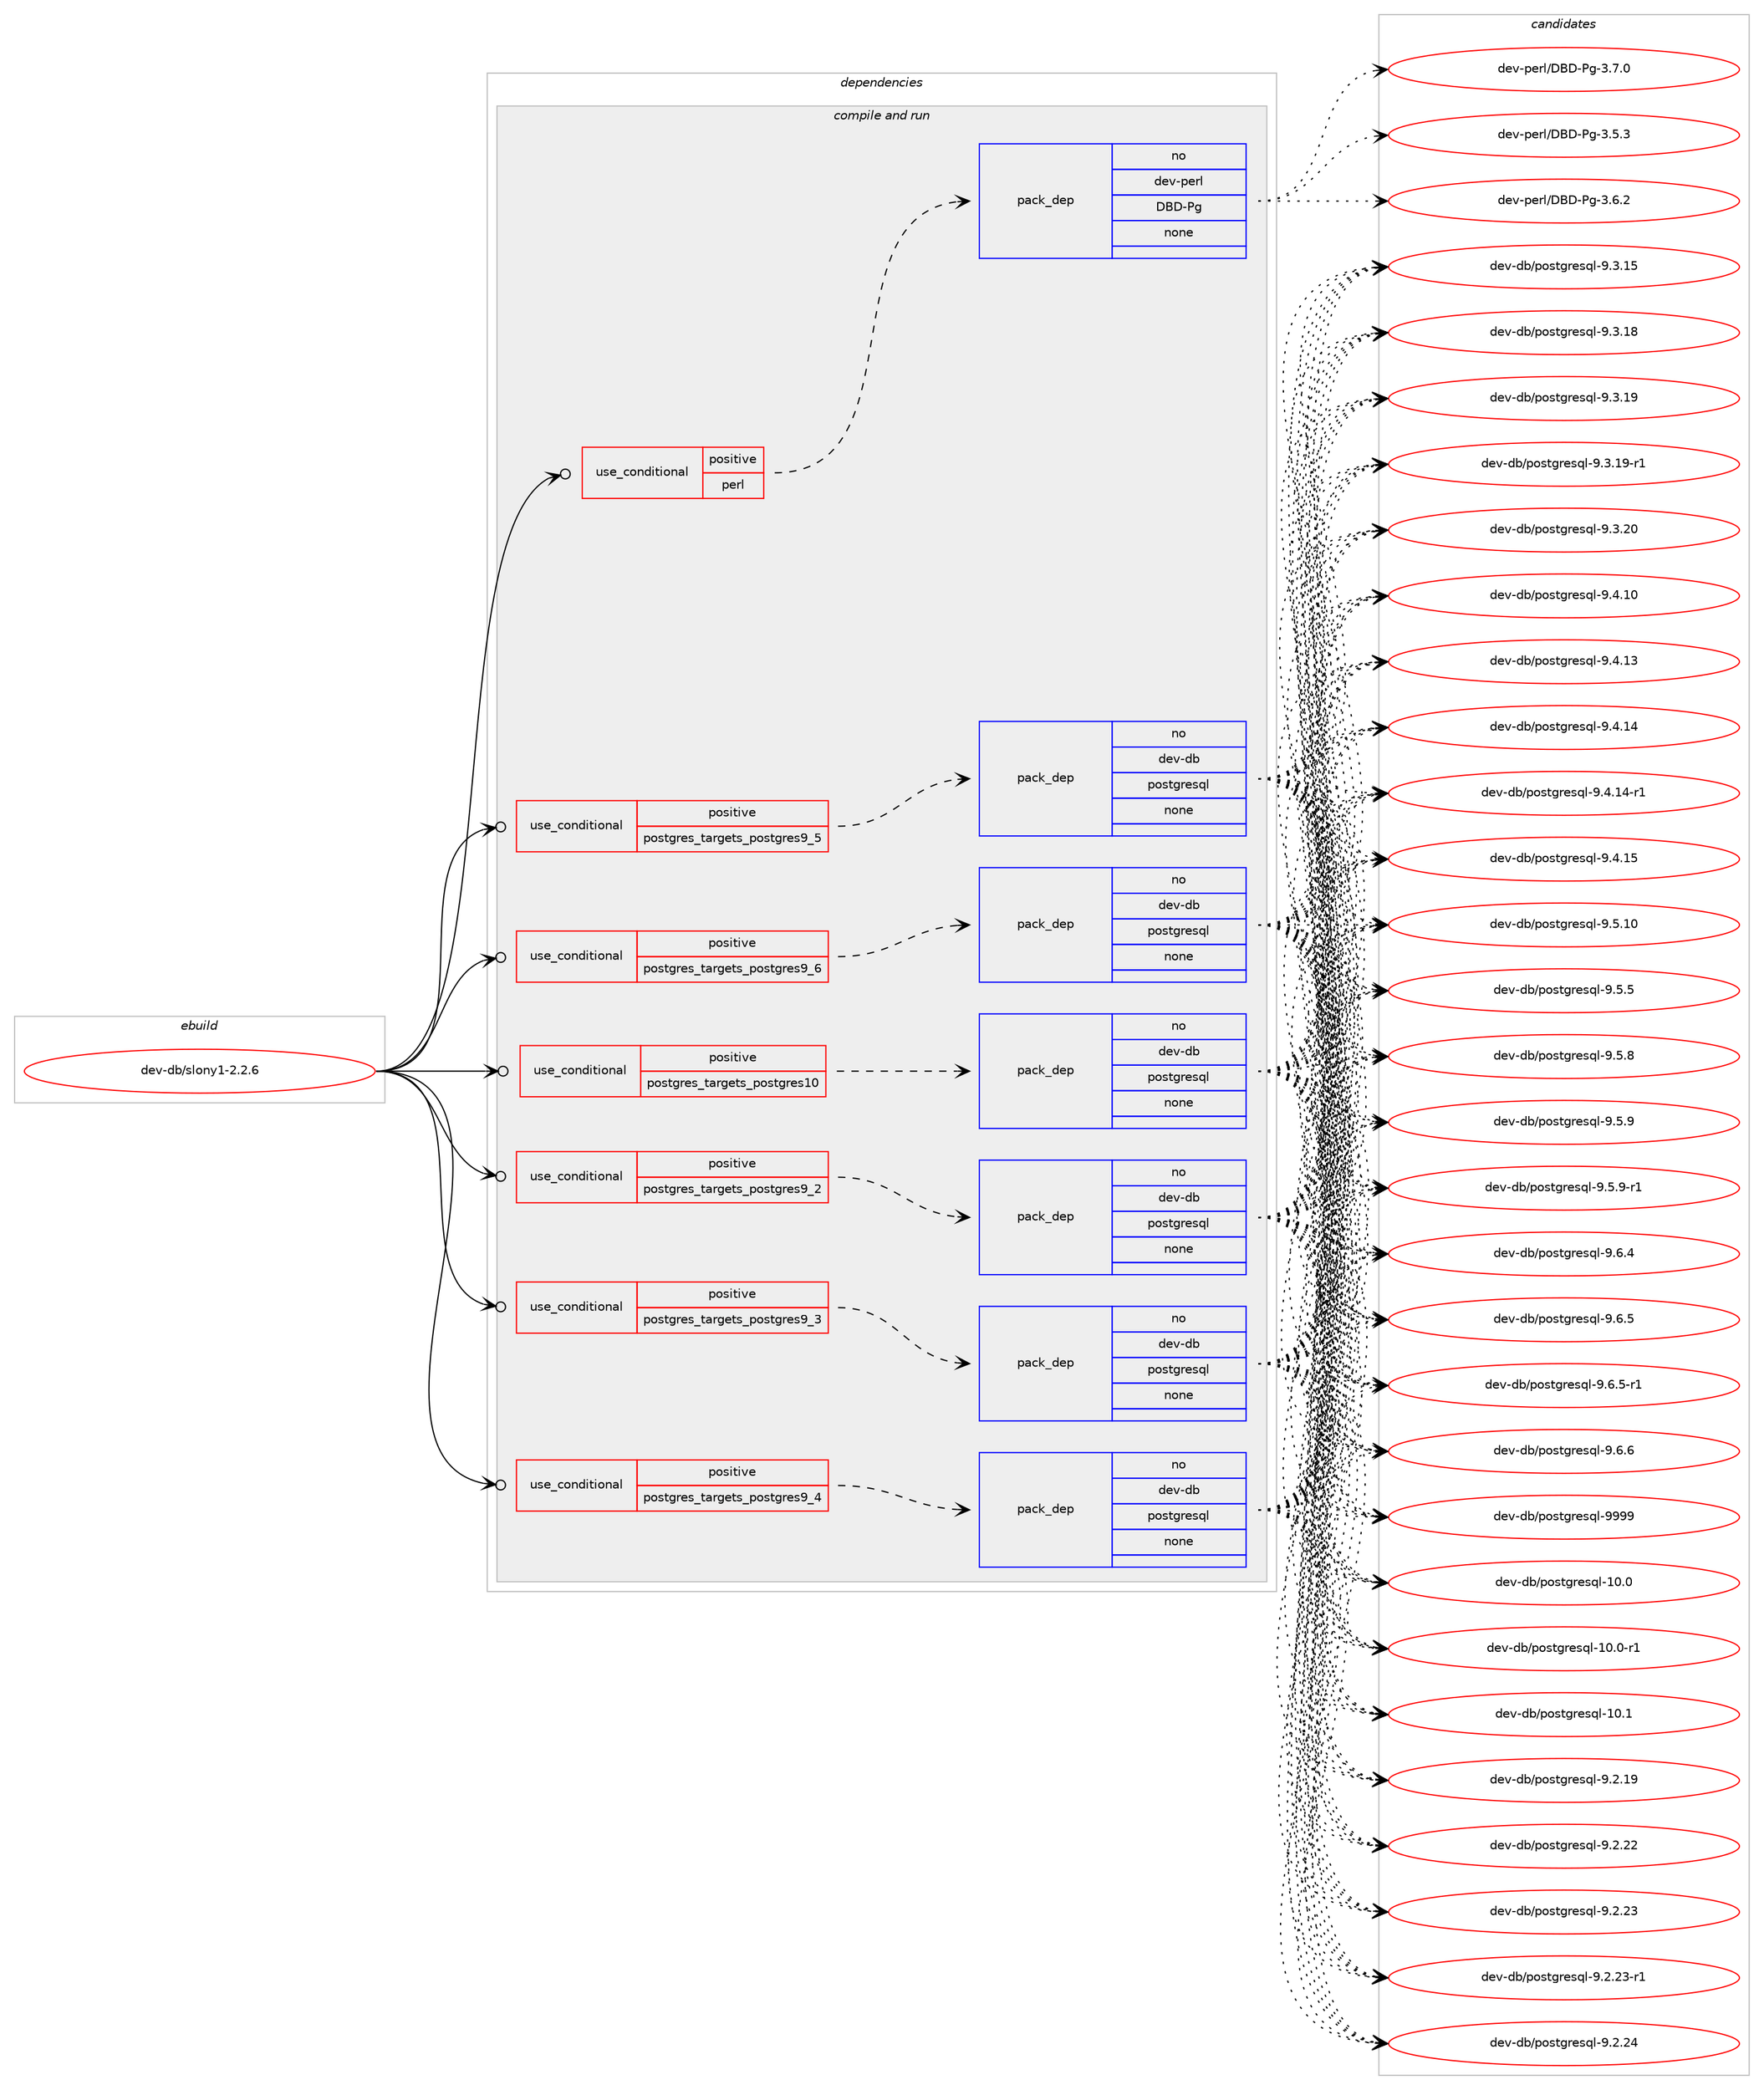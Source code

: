 digraph prolog {

# *************
# Graph options
# *************

newrank=true;
concentrate=true;
compound=true;
graph [rankdir=LR,fontname=Helvetica,fontsize=10,ranksep=1.5];#, ranksep=2.5, nodesep=0.2];
edge  [arrowhead=vee];
node  [fontname=Helvetica,fontsize=10];

# **********
# The ebuild
# **********

subgraph cluster_leftcol {
color=gray;
rank=same;
label=<<i>ebuild</i>>;
id [label="dev-db/slony1-2.2.6", color=red, width=4, href="../dev-db/slony1-2.2.6.svg"];
}

# ****************
# The dependencies
# ****************

subgraph cluster_midcol {
color=gray;
label=<<i>dependencies</i>>;
subgraph cluster_compile {
fillcolor="#eeeeee";
style=filled;
label=<<i>compile</i>>;
}
subgraph cluster_compileandrun {
fillcolor="#eeeeee";
style=filled;
label=<<i>compile and run</i>>;
subgraph cond17369 {
dependency70901 [label=<<TABLE BORDER="0" CELLBORDER="1" CELLSPACING="0" CELLPADDING="4"><TR><TD ROWSPAN="3" CELLPADDING="10">use_conditional</TD></TR><TR><TD>positive</TD></TR><TR><TD>perl</TD></TR></TABLE>>, shape=none, color=red];
subgraph pack51973 {
dependency70902 [label=<<TABLE BORDER="0" CELLBORDER="1" CELLSPACING="0" CELLPADDING="4" WIDTH="220"><TR><TD ROWSPAN="6" CELLPADDING="30">pack_dep</TD></TR><TR><TD WIDTH="110">no</TD></TR><TR><TD>dev-perl</TD></TR><TR><TD>DBD-Pg</TD></TR><TR><TD>none</TD></TR><TR><TD></TD></TR></TABLE>>, shape=none, color=blue];
}
dependency70901:e -> dependency70902:w [weight=20,style="dashed",arrowhead="vee"];
}
id:e -> dependency70901:w [weight=20,style="solid",arrowhead="odotvee"];
subgraph cond17370 {
dependency70903 [label=<<TABLE BORDER="0" CELLBORDER="1" CELLSPACING="0" CELLPADDING="4"><TR><TD ROWSPAN="3" CELLPADDING="10">use_conditional</TD></TR><TR><TD>positive</TD></TR><TR><TD>postgres_targets_postgres10</TD></TR></TABLE>>, shape=none, color=red];
subgraph pack51974 {
dependency70904 [label=<<TABLE BORDER="0" CELLBORDER="1" CELLSPACING="0" CELLPADDING="4" WIDTH="220"><TR><TD ROWSPAN="6" CELLPADDING="30">pack_dep</TD></TR><TR><TD WIDTH="110">no</TD></TR><TR><TD>dev-db</TD></TR><TR><TD>postgresql</TD></TR><TR><TD>none</TD></TR><TR><TD></TD></TR></TABLE>>, shape=none, color=blue];
}
dependency70903:e -> dependency70904:w [weight=20,style="dashed",arrowhead="vee"];
}
id:e -> dependency70903:w [weight=20,style="solid",arrowhead="odotvee"];
subgraph cond17371 {
dependency70905 [label=<<TABLE BORDER="0" CELLBORDER="1" CELLSPACING="0" CELLPADDING="4"><TR><TD ROWSPAN="3" CELLPADDING="10">use_conditional</TD></TR><TR><TD>positive</TD></TR><TR><TD>postgres_targets_postgres9_2</TD></TR></TABLE>>, shape=none, color=red];
subgraph pack51975 {
dependency70906 [label=<<TABLE BORDER="0" CELLBORDER="1" CELLSPACING="0" CELLPADDING="4" WIDTH="220"><TR><TD ROWSPAN="6" CELLPADDING="30">pack_dep</TD></TR><TR><TD WIDTH="110">no</TD></TR><TR><TD>dev-db</TD></TR><TR><TD>postgresql</TD></TR><TR><TD>none</TD></TR><TR><TD></TD></TR></TABLE>>, shape=none, color=blue];
}
dependency70905:e -> dependency70906:w [weight=20,style="dashed",arrowhead="vee"];
}
id:e -> dependency70905:w [weight=20,style="solid",arrowhead="odotvee"];
subgraph cond17372 {
dependency70907 [label=<<TABLE BORDER="0" CELLBORDER="1" CELLSPACING="0" CELLPADDING="4"><TR><TD ROWSPAN="3" CELLPADDING="10">use_conditional</TD></TR><TR><TD>positive</TD></TR><TR><TD>postgres_targets_postgres9_3</TD></TR></TABLE>>, shape=none, color=red];
subgraph pack51976 {
dependency70908 [label=<<TABLE BORDER="0" CELLBORDER="1" CELLSPACING="0" CELLPADDING="4" WIDTH="220"><TR><TD ROWSPAN="6" CELLPADDING="30">pack_dep</TD></TR><TR><TD WIDTH="110">no</TD></TR><TR><TD>dev-db</TD></TR><TR><TD>postgresql</TD></TR><TR><TD>none</TD></TR><TR><TD></TD></TR></TABLE>>, shape=none, color=blue];
}
dependency70907:e -> dependency70908:w [weight=20,style="dashed",arrowhead="vee"];
}
id:e -> dependency70907:w [weight=20,style="solid",arrowhead="odotvee"];
subgraph cond17373 {
dependency70909 [label=<<TABLE BORDER="0" CELLBORDER="1" CELLSPACING="0" CELLPADDING="4"><TR><TD ROWSPAN="3" CELLPADDING="10">use_conditional</TD></TR><TR><TD>positive</TD></TR><TR><TD>postgres_targets_postgres9_4</TD></TR></TABLE>>, shape=none, color=red];
subgraph pack51977 {
dependency70910 [label=<<TABLE BORDER="0" CELLBORDER="1" CELLSPACING="0" CELLPADDING="4" WIDTH="220"><TR><TD ROWSPAN="6" CELLPADDING="30">pack_dep</TD></TR><TR><TD WIDTH="110">no</TD></TR><TR><TD>dev-db</TD></TR><TR><TD>postgresql</TD></TR><TR><TD>none</TD></TR><TR><TD></TD></TR></TABLE>>, shape=none, color=blue];
}
dependency70909:e -> dependency70910:w [weight=20,style="dashed",arrowhead="vee"];
}
id:e -> dependency70909:w [weight=20,style="solid",arrowhead="odotvee"];
subgraph cond17374 {
dependency70911 [label=<<TABLE BORDER="0" CELLBORDER="1" CELLSPACING="0" CELLPADDING="4"><TR><TD ROWSPAN="3" CELLPADDING="10">use_conditional</TD></TR><TR><TD>positive</TD></TR><TR><TD>postgres_targets_postgres9_5</TD></TR></TABLE>>, shape=none, color=red];
subgraph pack51978 {
dependency70912 [label=<<TABLE BORDER="0" CELLBORDER="1" CELLSPACING="0" CELLPADDING="4" WIDTH="220"><TR><TD ROWSPAN="6" CELLPADDING="30">pack_dep</TD></TR><TR><TD WIDTH="110">no</TD></TR><TR><TD>dev-db</TD></TR><TR><TD>postgresql</TD></TR><TR><TD>none</TD></TR><TR><TD></TD></TR></TABLE>>, shape=none, color=blue];
}
dependency70911:e -> dependency70912:w [weight=20,style="dashed",arrowhead="vee"];
}
id:e -> dependency70911:w [weight=20,style="solid",arrowhead="odotvee"];
subgraph cond17375 {
dependency70913 [label=<<TABLE BORDER="0" CELLBORDER="1" CELLSPACING="0" CELLPADDING="4"><TR><TD ROWSPAN="3" CELLPADDING="10">use_conditional</TD></TR><TR><TD>positive</TD></TR><TR><TD>postgres_targets_postgres9_6</TD></TR></TABLE>>, shape=none, color=red];
subgraph pack51979 {
dependency70914 [label=<<TABLE BORDER="0" CELLBORDER="1" CELLSPACING="0" CELLPADDING="4" WIDTH="220"><TR><TD ROWSPAN="6" CELLPADDING="30">pack_dep</TD></TR><TR><TD WIDTH="110">no</TD></TR><TR><TD>dev-db</TD></TR><TR><TD>postgresql</TD></TR><TR><TD>none</TD></TR><TR><TD></TD></TR></TABLE>>, shape=none, color=blue];
}
dependency70913:e -> dependency70914:w [weight=20,style="dashed",arrowhead="vee"];
}
id:e -> dependency70913:w [weight=20,style="solid",arrowhead="odotvee"];
}
subgraph cluster_run {
fillcolor="#eeeeee";
style=filled;
label=<<i>run</i>>;
}
}

# **************
# The candidates
# **************

subgraph cluster_choices {
rank=same;
color=gray;
label=<<i>candidates</i>>;

subgraph choice51973 {
color=black;
nodesep=1;
choice10010111845112101114108476866684580103455146534651 [label="dev-perl/DBD-Pg-3.5.3", color=red, width=4,href="../dev-perl/DBD-Pg-3.5.3.svg"];
choice10010111845112101114108476866684580103455146544650 [label="dev-perl/DBD-Pg-3.6.2", color=red, width=4,href="../dev-perl/DBD-Pg-3.6.2.svg"];
choice10010111845112101114108476866684580103455146554648 [label="dev-perl/DBD-Pg-3.7.0", color=red, width=4,href="../dev-perl/DBD-Pg-3.7.0.svg"];
dependency70902:e -> choice10010111845112101114108476866684580103455146534651:w [style=dotted,weight="100"];
dependency70902:e -> choice10010111845112101114108476866684580103455146544650:w [style=dotted,weight="100"];
dependency70902:e -> choice10010111845112101114108476866684580103455146554648:w [style=dotted,weight="100"];
}
subgraph choice51974 {
color=black;
nodesep=1;
choice1001011184510098471121111151161031141011151131084549484648 [label="dev-db/postgresql-10.0", color=red, width=4,href="../dev-db/postgresql-10.0.svg"];
choice10010111845100984711211111511610311410111511310845494846484511449 [label="dev-db/postgresql-10.0-r1", color=red, width=4,href="../dev-db/postgresql-10.0-r1.svg"];
choice1001011184510098471121111151161031141011151131084549484649 [label="dev-db/postgresql-10.1", color=red, width=4,href="../dev-db/postgresql-10.1.svg"];
choice10010111845100984711211111511610311410111511310845574650464957 [label="dev-db/postgresql-9.2.19", color=red, width=4,href="../dev-db/postgresql-9.2.19.svg"];
choice10010111845100984711211111511610311410111511310845574650465050 [label="dev-db/postgresql-9.2.22", color=red, width=4,href="../dev-db/postgresql-9.2.22.svg"];
choice10010111845100984711211111511610311410111511310845574650465051 [label="dev-db/postgresql-9.2.23", color=red, width=4,href="../dev-db/postgresql-9.2.23.svg"];
choice100101118451009847112111115116103114101115113108455746504650514511449 [label="dev-db/postgresql-9.2.23-r1", color=red, width=4,href="../dev-db/postgresql-9.2.23-r1.svg"];
choice10010111845100984711211111511610311410111511310845574650465052 [label="dev-db/postgresql-9.2.24", color=red, width=4,href="../dev-db/postgresql-9.2.24.svg"];
choice10010111845100984711211111511610311410111511310845574651464953 [label="dev-db/postgresql-9.3.15", color=red, width=4,href="../dev-db/postgresql-9.3.15.svg"];
choice10010111845100984711211111511610311410111511310845574651464956 [label="dev-db/postgresql-9.3.18", color=red, width=4,href="../dev-db/postgresql-9.3.18.svg"];
choice10010111845100984711211111511610311410111511310845574651464957 [label="dev-db/postgresql-9.3.19", color=red, width=4,href="../dev-db/postgresql-9.3.19.svg"];
choice100101118451009847112111115116103114101115113108455746514649574511449 [label="dev-db/postgresql-9.3.19-r1", color=red, width=4,href="../dev-db/postgresql-9.3.19-r1.svg"];
choice10010111845100984711211111511610311410111511310845574651465048 [label="dev-db/postgresql-9.3.20", color=red, width=4,href="../dev-db/postgresql-9.3.20.svg"];
choice10010111845100984711211111511610311410111511310845574652464948 [label="dev-db/postgresql-9.4.10", color=red, width=4,href="../dev-db/postgresql-9.4.10.svg"];
choice10010111845100984711211111511610311410111511310845574652464951 [label="dev-db/postgresql-9.4.13", color=red, width=4,href="../dev-db/postgresql-9.4.13.svg"];
choice10010111845100984711211111511610311410111511310845574652464952 [label="dev-db/postgresql-9.4.14", color=red, width=4,href="../dev-db/postgresql-9.4.14.svg"];
choice100101118451009847112111115116103114101115113108455746524649524511449 [label="dev-db/postgresql-9.4.14-r1", color=red, width=4,href="../dev-db/postgresql-9.4.14-r1.svg"];
choice10010111845100984711211111511610311410111511310845574652464953 [label="dev-db/postgresql-9.4.15", color=red, width=4,href="../dev-db/postgresql-9.4.15.svg"];
choice10010111845100984711211111511610311410111511310845574653464948 [label="dev-db/postgresql-9.5.10", color=red, width=4,href="../dev-db/postgresql-9.5.10.svg"];
choice100101118451009847112111115116103114101115113108455746534653 [label="dev-db/postgresql-9.5.5", color=red, width=4,href="../dev-db/postgresql-9.5.5.svg"];
choice100101118451009847112111115116103114101115113108455746534656 [label="dev-db/postgresql-9.5.8", color=red, width=4,href="../dev-db/postgresql-9.5.8.svg"];
choice100101118451009847112111115116103114101115113108455746534657 [label="dev-db/postgresql-9.5.9", color=red, width=4,href="../dev-db/postgresql-9.5.9.svg"];
choice1001011184510098471121111151161031141011151131084557465346574511449 [label="dev-db/postgresql-9.5.9-r1", color=red, width=4,href="../dev-db/postgresql-9.5.9-r1.svg"];
choice100101118451009847112111115116103114101115113108455746544652 [label="dev-db/postgresql-9.6.4", color=red, width=4,href="../dev-db/postgresql-9.6.4.svg"];
choice100101118451009847112111115116103114101115113108455746544653 [label="dev-db/postgresql-9.6.5", color=red, width=4,href="../dev-db/postgresql-9.6.5.svg"];
choice1001011184510098471121111151161031141011151131084557465446534511449 [label="dev-db/postgresql-9.6.5-r1", color=red, width=4,href="../dev-db/postgresql-9.6.5-r1.svg"];
choice100101118451009847112111115116103114101115113108455746544654 [label="dev-db/postgresql-9.6.6", color=red, width=4,href="../dev-db/postgresql-9.6.6.svg"];
choice1001011184510098471121111151161031141011151131084557575757 [label="dev-db/postgresql-9999", color=red, width=4,href="../dev-db/postgresql-9999.svg"];
dependency70904:e -> choice1001011184510098471121111151161031141011151131084549484648:w [style=dotted,weight="100"];
dependency70904:e -> choice10010111845100984711211111511610311410111511310845494846484511449:w [style=dotted,weight="100"];
dependency70904:e -> choice1001011184510098471121111151161031141011151131084549484649:w [style=dotted,weight="100"];
dependency70904:e -> choice10010111845100984711211111511610311410111511310845574650464957:w [style=dotted,weight="100"];
dependency70904:e -> choice10010111845100984711211111511610311410111511310845574650465050:w [style=dotted,weight="100"];
dependency70904:e -> choice10010111845100984711211111511610311410111511310845574650465051:w [style=dotted,weight="100"];
dependency70904:e -> choice100101118451009847112111115116103114101115113108455746504650514511449:w [style=dotted,weight="100"];
dependency70904:e -> choice10010111845100984711211111511610311410111511310845574650465052:w [style=dotted,weight="100"];
dependency70904:e -> choice10010111845100984711211111511610311410111511310845574651464953:w [style=dotted,weight="100"];
dependency70904:e -> choice10010111845100984711211111511610311410111511310845574651464956:w [style=dotted,weight="100"];
dependency70904:e -> choice10010111845100984711211111511610311410111511310845574651464957:w [style=dotted,weight="100"];
dependency70904:e -> choice100101118451009847112111115116103114101115113108455746514649574511449:w [style=dotted,weight="100"];
dependency70904:e -> choice10010111845100984711211111511610311410111511310845574651465048:w [style=dotted,weight="100"];
dependency70904:e -> choice10010111845100984711211111511610311410111511310845574652464948:w [style=dotted,weight="100"];
dependency70904:e -> choice10010111845100984711211111511610311410111511310845574652464951:w [style=dotted,weight="100"];
dependency70904:e -> choice10010111845100984711211111511610311410111511310845574652464952:w [style=dotted,weight="100"];
dependency70904:e -> choice100101118451009847112111115116103114101115113108455746524649524511449:w [style=dotted,weight="100"];
dependency70904:e -> choice10010111845100984711211111511610311410111511310845574652464953:w [style=dotted,weight="100"];
dependency70904:e -> choice10010111845100984711211111511610311410111511310845574653464948:w [style=dotted,weight="100"];
dependency70904:e -> choice100101118451009847112111115116103114101115113108455746534653:w [style=dotted,weight="100"];
dependency70904:e -> choice100101118451009847112111115116103114101115113108455746534656:w [style=dotted,weight="100"];
dependency70904:e -> choice100101118451009847112111115116103114101115113108455746534657:w [style=dotted,weight="100"];
dependency70904:e -> choice1001011184510098471121111151161031141011151131084557465346574511449:w [style=dotted,weight="100"];
dependency70904:e -> choice100101118451009847112111115116103114101115113108455746544652:w [style=dotted,weight="100"];
dependency70904:e -> choice100101118451009847112111115116103114101115113108455746544653:w [style=dotted,weight="100"];
dependency70904:e -> choice1001011184510098471121111151161031141011151131084557465446534511449:w [style=dotted,weight="100"];
dependency70904:e -> choice100101118451009847112111115116103114101115113108455746544654:w [style=dotted,weight="100"];
dependency70904:e -> choice1001011184510098471121111151161031141011151131084557575757:w [style=dotted,weight="100"];
}
subgraph choice51975 {
color=black;
nodesep=1;
choice1001011184510098471121111151161031141011151131084549484648 [label="dev-db/postgresql-10.0", color=red, width=4,href="../dev-db/postgresql-10.0.svg"];
choice10010111845100984711211111511610311410111511310845494846484511449 [label="dev-db/postgresql-10.0-r1", color=red, width=4,href="../dev-db/postgresql-10.0-r1.svg"];
choice1001011184510098471121111151161031141011151131084549484649 [label="dev-db/postgresql-10.1", color=red, width=4,href="../dev-db/postgresql-10.1.svg"];
choice10010111845100984711211111511610311410111511310845574650464957 [label="dev-db/postgresql-9.2.19", color=red, width=4,href="../dev-db/postgresql-9.2.19.svg"];
choice10010111845100984711211111511610311410111511310845574650465050 [label="dev-db/postgresql-9.2.22", color=red, width=4,href="../dev-db/postgresql-9.2.22.svg"];
choice10010111845100984711211111511610311410111511310845574650465051 [label="dev-db/postgresql-9.2.23", color=red, width=4,href="../dev-db/postgresql-9.2.23.svg"];
choice100101118451009847112111115116103114101115113108455746504650514511449 [label="dev-db/postgresql-9.2.23-r1", color=red, width=4,href="../dev-db/postgresql-9.2.23-r1.svg"];
choice10010111845100984711211111511610311410111511310845574650465052 [label="dev-db/postgresql-9.2.24", color=red, width=4,href="../dev-db/postgresql-9.2.24.svg"];
choice10010111845100984711211111511610311410111511310845574651464953 [label="dev-db/postgresql-9.3.15", color=red, width=4,href="../dev-db/postgresql-9.3.15.svg"];
choice10010111845100984711211111511610311410111511310845574651464956 [label="dev-db/postgresql-9.3.18", color=red, width=4,href="../dev-db/postgresql-9.3.18.svg"];
choice10010111845100984711211111511610311410111511310845574651464957 [label="dev-db/postgresql-9.3.19", color=red, width=4,href="../dev-db/postgresql-9.3.19.svg"];
choice100101118451009847112111115116103114101115113108455746514649574511449 [label="dev-db/postgresql-9.3.19-r1", color=red, width=4,href="../dev-db/postgresql-9.3.19-r1.svg"];
choice10010111845100984711211111511610311410111511310845574651465048 [label="dev-db/postgresql-9.3.20", color=red, width=4,href="../dev-db/postgresql-9.3.20.svg"];
choice10010111845100984711211111511610311410111511310845574652464948 [label="dev-db/postgresql-9.4.10", color=red, width=4,href="../dev-db/postgresql-9.4.10.svg"];
choice10010111845100984711211111511610311410111511310845574652464951 [label="dev-db/postgresql-9.4.13", color=red, width=4,href="../dev-db/postgresql-9.4.13.svg"];
choice10010111845100984711211111511610311410111511310845574652464952 [label="dev-db/postgresql-9.4.14", color=red, width=4,href="../dev-db/postgresql-9.4.14.svg"];
choice100101118451009847112111115116103114101115113108455746524649524511449 [label="dev-db/postgresql-9.4.14-r1", color=red, width=4,href="../dev-db/postgresql-9.4.14-r1.svg"];
choice10010111845100984711211111511610311410111511310845574652464953 [label="dev-db/postgresql-9.4.15", color=red, width=4,href="../dev-db/postgresql-9.4.15.svg"];
choice10010111845100984711211111511610311410111511310845574653464948 [label="dev-db/postgresql-9.5.10", color=red, width=4,href="../dev-db/postgresql-9.5.10.svg"];
choice100101118451009847112111115116103114101115113108455746534653 [label="dev-db/postgresql-9.5.5", color=red, width=4,href="../dev-db/postgresql-9.5.5.svg"];
choice100101118451009847112111115116103114101115113108455746534656 [label="dev-db/postgresql-9.5.8", color=red, width=4,href="../dev-db/postgresql-9.5.8.svg"];
choice100101118451009847112111115116103114101115113108455746534657 [label="dev-db/postgresql-9.5.9", color=red, width=4,href="../dev-db/postgresql-9.5.9.svg"];
choice1001011184510098471121111151161031141011151131084557465346574511449 [label="dev-db/postgresql-9.5.9-r1", color=red, width=4,href="../dev-db/postgresql-9.5.9-r1.svg"];
choice100101118451009847112111115116103114101115113108455746544652 [label="dev-db/postgresql-9.6.4", color=red, width=4,href="../dev-db/postgresql-9.6.4.svg"];
choice100101118451009847112111115116103114101115113108455746544653 [label="dev-db/postgresql-9.6.5", color=red, width=4,href="../dev-db/postgresql-9.6.5.svg"];
choice1001011184510098471121111151161031141011151131084557465446534511449 [label="dev-db/postgresql-9.6.5-r1", color=red, width=4,href="../dev-db/postgresql-9.6.5-r1.svg"];
choice100101118451009847112111115116103114101115113108455746544654 [label="dev-db/postgresql-9.6.6", color=red, width=4,href="../dev-db/postgresql-9.6.6.svg"];
choice1001011184510098471121111151161031141011151131084557575757 [label="dev-db/postgresql-9999", color=red, width=4,href="../dev-db/postgresql-9999.svg"];
dependency70906:e -> choice1001011184510098471121111151161031141011151131084549484648:w [style=dotted,weight="100"];
dependency70906:e -> choice10010111845100984711211111511610311410111511310845494846484511449:w [style=dotted,weight="100"];
dependency70906:e -> choice1001011184510098471121111151161031141011151131084549484649:w [style=dotted,weight="100"];
dependency70906:e -> choice10010111845100984711211111511610311410111511310845574650464957:w [style=dotted,weight="100"];
dependency70906:e -> choice10010111845100984711211111511610311410111511310845574650465050:w [style=dotted,weight="100"];
dependency70906:e -> choice10010111845100984711211111511610311410111511310845574650465051:w [style=dotted,weight="100"];
dependency70906:e -> choice100101118451009847112111115116103114101115113108455746504650514511449:w [style=dotted,weight="100"];
dependency70906:e -> choice10010111845100984711211111511610311410111511310845574650465052:w [style=dotted,weight="100"];
dependency70906:e -> choice10010111845100984711211111511610311410111511310845574651464953:w [style=dotted,weight="100"];
dependency70906:e -> choice10010111845100984711211111511610311410111511310845574651464956:w [style=dotted,weight="100"];
dependency70906:e -> choice10010111845100984711211111511610311410111511310845574651464957:w [style=dotted,weight="100"];
dependency70906:e -> choice100101118451009847112111115116103114101115113108455746514649574511449:w [style=dotted,weight="100"];
dependency70906:e -> choice10010111845100984711211111511610311410111511310845574651465048:w [style=dotted,weight="100"];
dependency70906:e -> choice10010111845100984711211111511610311410111511310845574652464948:w [style=dotted,weight="100"];
dependency70906:e -> choice10010111845100984711211111511610311410111511310845574652464951:w [style=dotted,weight="100"];
dependency70906:e -> choice10010111845100984711211111511610311410111511310845574652464952:w [style=dotted,weight="100"];
dependency70906:e -> choice100101118451009847112111115116103114101115113108455746524649524511449:w [style=dotted,weight="100"];
dependency70906:e -> choice10010111845100984711211111511610311410111511310845574652464953:w [style=dotted,weight="100"];
dependency70906:e -> choice10010111845100984711211111511610311410111511310845574653464948:w [style=dotted,weight="100"];
dependency70906:e -> choice100101118451009847112111115116103114101115113108455746534653:w [style=dotted,weight="100"];
dependency70906:e -> choice100101118451009847112111115116103114101115113108455746534656:w [style=dotted,weight="100"];
dependency70906:e -> choice100101118451009847112111115116103114101115113108455746534657:w [style=dotted,weight="100"];
dependency70906:e -> choice1001011184510098471121111151161031141011151131084557465346574511449:w [style=dotted,weight="100"];
dependency70906:e -> choice100101118451009847112111115116103114101115113108455746544652:w [style=dotted,weight="100"];
dependency70906:e -> choice100101118451009847112111115116103114101115113108455746544653:w [style=dotted,weight="100"];
dependency70906:e -> choice1001011184510098471121111151161031141011151131084557465446534511449:w [style=dotted,weight="100"];
dependency70906:e -> choice100101118451009847112111115116103114101115113108455746544654:w [style=dotted,weight="100"];
dependency70906:e -> choice1001011184510098471121111151161031141011151131084557575757:w [style=dotted,weight="100"];
}
subgraph choice51976 {
color=black;
nodesep=1;
choice1001011184510098471121111151161031141011151131084549484648 [label="dev-db/postgresql-10.0", color=red, width=4,href="../dev-db/postgresql-10.0.svg"];
choice10010111845100984711211111511610311410111511310845494846484511449 [label="dev-db/postgresql-10.0-r1", color=red, width=4,href="../dev-db/postgresql-10.0-r1.svg"];
choice1001011184510098471121111151161031141011151131084549484649 [label="dev-db/postgresql-10.1", color=red, width=4,href="../dev-db/postgresql-10.1.svg"];
choice10010111845100984711211111511610311410111511310845574650464957 [label="dev-db/postgresql-9.2.19", color=red, width=4,href="../dev-db/postgresql-9.2.19.svg"];
choice10010111845100984711211111511610311410111511310845574650465050 [label="dev-db/postgresql-9.2.22", color=red, width=4,href="../dev-db/postgresql-9.2.22.svg"];
choice10010111845100984711211111511610311410111511310845574650465051 [label="dev-db/postgresql-9.2.23", color=red, width=4,href="../dev-db/postgresql-9.2.23.svg"];
choice100101118451009847112111115116103114101115113108455746504650514511449 [label="dev-db/postgresql-9.2.23-r1", color=red, width=4,href="../dev-db/postgresql-9.2.23-r1.svg"];
choice10010111845100984711211111511610311410111511310845574650465052 [label="dev-db/postgresql-9.2.24", color=red, width=4,href="../dev-db/postgresql-9.2.24.svg"];
choice10010111845100984711211111511610311410111511310845574651464953 [label="dev-db/postgresql-9.3.15", color=red, width=4,href="../dev-db/postgresql-9.3.15.svg"];
choice10010111845100984711211111511610311410111511310845574651464956 [label="dev-db/postgresql-9.3.18", color=red, width=4,href="../dev-db/postgresql-9.3.18.svg"];
choice10010111845100984711211111511610311410111511310845574651464957 [label="dev-db/postgresql-9.3.19", color=red, width=4,href="../dev-db/postgresql-9.3.19.svg"];
choice100101118451009847112111115116103114101115113108455746514649574511449 [label="dev-db/postgresql-9.3.19-r1", color=red, width=4,href="../dev-db/postgresql-9.3.19-r1.svg"];
choice10010111845100984711211111511610311410111511310845574651465048 [label="dev-db/postgresql-9.3.20", color=red, width=4,href="../dev-db/postgresql-9.3.20.svg"];
choice10010111845100984711211111511610311410111511310845574652464948 [label="dev-db/postgresql-9.4.10", color=red, width=4,href="../dev-db/postgresql-9.4.10.svg"];
choice10010111845100984711211111511610311410111511310845574652464951 [label="dev-db/postgresql-9.4.13", color=red, width=4,href="../dev-db/postgresql-9.4.13.svg"];
choice10010111845100984711211111511610311410111511310845574652464952 [label="dev-db/postgresql-9.4.14", color=red, width=4,href="../dev-db/postgresql-9.4.14.svg"];
choice100101118451009847112111115116103114101115113108455746524649524511449 [label="dev-db/postgresql-9.4.14-r1", color=red, width=4,href="../dev-db/postgresql-9.4.14-r1.svg"];
choice10010111845100984711211111511610311410111511310845574652464953 [label="dev-db/postgresql-9.4.15", color=red, width=4,href="../dev-db/postgresql-9.4.15.svg"];
choice10010111845100984711211111511610311410111511310845574653464948 [label="dev-db/postgresql-9.5.10", color=red, width=4,href="../dev-db/postgresql-9.5.10.svg"];
choice100101118451009847112111115116103114101115113108455746534653 [label="dev-db/postgresql-9.5.5", color=red, width=4,href="../dev-db/postgresql-9.5.5.svg"];
choice100101118451009847112111115116103114101115113108455746534656 [label="dev-db/postgresql-9.5.8", color=red, width=4,href="../dev-db/postgresql-9.5.8.svg"];
choice100101118451009847112111115116103114101115113108455746534657 [label="dev-db/postgresql-9.5.9", color=red, width=4,href="../dev-db/postgresql-9.5.9.svg"];
choice1001011184510098471121111151161031141011151131084557465346574511449 [label="dev-db/postgresql-9.5.9-r1", color=red, width=4,href="../dev-db/postgresql-9.5.9-r1.svg"];
choice100101118451009847112111115116103114101115113108455746544652 [label="dev-db/postgresql-9.6.4", color=red, width=4,href="../dev-db/postgresql-9.6.4.svg"];
choice100101118451009847112111115116103114101115113108455746544653 [label="dev-db/postgresql-9.6.5", color=red, width=4,href="../dev-db/postgresql-9.6.5.svg"];
choice1001011184510098471121111151161031141011151131084557465446534511449 [label="dev-db/postgresql-9.6.5-r1", color=red, width=4,href="../dev-db/postgresql-9.6.5-r1.svg"];
choice100101118451009847112111115116103114101115113108455746544654 [label="dev-db/postgresql-9.6.6", color=red, width=4,href="../dev-db/postgresql-9.6.6.svg"];
choice1001011184510098471121111151161031141011151131084557575757 [label="dev-db/postgresql-9999", color=red, width=4,href="../dev-db/postgresql-9999.svg"];
dependency70908:e -> choice1001011184510098471121111151161031141011151131084549484648:w [style=dotted,weight="100"];
dependency70908:e -> choice10010111845100984711211111511610311410111511310845494846484511449:w [style=dotted,weight="100"];
dependency70908:e -> choice1001011184510098471121111151161031141011151131084549484649:w [style=dotted,weight="100"];
dependency70908:e -> choice10010111845100984711211111511610311410111511310845574650464957:w [style=dotted,weight="100"];
dependency70908:e -> choice10010111845100984711211111511610311410111511310845574650465050:w [style=dotted,weight="100"];
dependency70908:e -> choice10010111845100984711211111511610311410111511310845574650465051:w [style=dotted,weight="100"];
dependency70908:e -> choice100101118451009847112111115116103114101115113108455746504650514511449:w [style=dotted,weight="100"];
dependency70908:e -> choice10010111845100984711211111511610311410111511310845574650465052:w [style=dotted,weight="100"];
dependency70908:e -> choice10010111845100984711211111511610311410111511310845574651464953:w [style=dotted,weight="100"];
dependency70908:e -> choice10010111845100984711211111511610311410111511310845574651464956:w [style=dotted,weight="100"];
dependency70908:e -> choice10010111845100984711211111511610311410111511310845574651464957:w [style=dotted,weight="100"];
dependency70908:e -> choice100101118451009847112111115116103114101115113108455746514649574511449:w [style=dotted,weight="100"];
dependency70908:e -> choice10010111845100984711211111511610311410111511310845574651465048:w [style=dotted,weight="100"];
dependency70908:e -> choice10010111845100984711211111511610311410111511310845574652464948:w [style=dotted,weight="100"];
dependency70908:e -> choice10010111845100984711211111511610311410111511310845574652464951:w [style=dotted,weight="100"];
dependency70908:e -> choice10010111845100984711211111511610311410111511310845574652464952:w [style=dotted,weight="100"];
dependency70908:e -> choice100101118451009847112111115116103114101115113108455746524649524511449:w [style=dotted,weight="100"];
dependency70908:e -> choice10010111845100984711211111511610311410111511310845574652464953:w [style=dotted,weight="100"];
dependency70908:e -> choice10010111845100984711211111511610311410111511310845574653464948:w [style=dotted,weight="100"];
dependency70908:e -> choice100101118451009847112111115116103114101115113108455746534653:w [style=dotted,weight="100"];
dependency70908:e -> choice100101118451009847112111115116103114101115113108455746534656:w [style=dotted,weight="100"];
dependency70908:e -> choice100101118451009847112111115116103114101115113108455746534657:w [style=dotted,weight="100"];
dependency70908:e -> choice1001011184510098471121111151161031141011151131084557465346574511449:w [style=dotted,weight="100"];
dependency70908:e -> choice100101118451009847112111115116103114101115113108455746544652:w [style=dotted,weight="100"];
dependency70908:e -> choice100101118451009847112111115116103114101115113108455746544653:w [style=dotted,weight="100"];
dependency70908:e -> choice1001011184510098471121111151161031141011151131084557465446534511449:w [style=dotted,weight="100"];
dependency70908:e -> choice100101118451009847112111115116103114101115113108455746544654:w [style=dotted,weight="100"];
dependency70908:e -> choice1001011184510098471121111151161031141011151131084557575757:w [style=dotted,weight="100"];
}
subgraph choice51977 {
color=black;
nodesep=1;
choice1001011184510098471121111151161031141011151131084549484648 [label="dev-db/postgresql-10.0", color=red, width=4,href="../dev-db/postgresql-10.0.svg"];
choice10010111845100984711211111511610311410111511310845494846484511449 [label="dev-db/postgresql-10.0-r1", color=red, width=4,href="../dev-db/postgresql-10.0-r1.svg"];
choice1001011184510098471121111151161031141011151131084549484649 [label="dev-db/postgresql-10.1", color=red, width=4,href="../dev-db/postgresql-10.1.svg"];
choice10010111845100984711211111511610311410111511310845574650464957 [label="dev-db/postgresql-9.2.19", color=red, width=4,href="../dev-db/postgresql-9.2.19.svg"];
choice10010111845100984711211111511610311410111511310845574650465050 [label="dev-db/postgresql-9.2.22", color=red, width=4,href="../dev-db/postgresql-9.2.22.svg"];
choice10010111845100984711211111511610311410111511310845574650465051 [label="dev-db/postgresql-9.2.23", color=red, width=4,href="../dev-db/postgresql-9.2.23.svg"];
choice100101118451009847112111115116103114101115113108455746504650514511449 [label="dev-db/postgresql-9.2.23-r1", color=red, width=4,href="../dev-db/postgresql-9.2.23-r1.svg"];
choice10010111845100984711211111511610311410111511310845574650465052 [label="dev-db/postgresql-9.2.24", color=red, width=4,href="../dev-db/postgresql-9.2.24.svg"];
choice10010111845100984711211111511610311410111511310845574651464953 [label="dev-db/postgresql-9.3.15", color=red, width=4,href="../dev-db/postgresql-9.3.15.svg"];
choice10010111845100984711211111511610311410111511310845574651464956 [label="dev-db/postgresql-9.3.18", color=red, width=4,href="../dev-db/postgresql-9.3.18.svg"];
choice10010111845100984711211111511610311410111511310845574651464957 [label="dev-db/postgresql-9.3.19", color=red, width=4,href="../dev-db/postgresql-9.3.19.svg"];
choice100101118451009847112111115116103114101115113108455746514649574511449 [label="dev-db/postgresql-9.3.19-r1", color=red, width=4,href="../dev-db/postgresql-9.3.19-r1.svg"];
choice10010111845100984711211111511610311410111511310845574651465048 [label="dev-db/postgresql-9.3.20", color=red, width=4,href="../dev-db/postgresql-9.3.20.svg"];
choice10010111845100984711211111511610311410111511310845574652464948 [label="dev-db/postgresql-9.4.10", color=red, width=4,href="../dev-db/postgresql-9.4.10.svg"];
choice10010111845100984711211111511610311410111511310845574652464951 [label="dev-db/postgresql-9.4.13", color=red, width=4,href="../dev-db/postgresql-9.4.13.svg"];
choice10010111845100984711211111511610311410111511310845574652464952 [label="dev-db/postgresql-9.4.14", color=red, width=4,href="../dev-db/postgresql-9.4.14.svg"];
choice100101118451009847112111115116103114101115113108455746524649524511449 [label="dev-db/postgresql-9.4.14-r1", color=red, width=4,href="../dev-db/postgresql-9.4.14-r1.svg"];
choice10010111845100984711211111511610311410111511310845574652464953 [label="dev-db/postgresql-9.4.15", color=red, width=4,href="../dev-db/postgresql-9.4.15.svg"];
choice10010111845100984711211111511610311410111511310845574653464948 [label="dev-db/postgresql-9.5.10", color=red, width=4,href="../dev-db/postgresql-9.5.10.svg"];
choice100101118451009847112111115116103114101115113108455746534653 [label="dev-db/postgresql-9.5.5", color=red, width=4,href="../dev-db/postgresql-9.5.5.svg"];
choice100101118451009847112111115116103114101115113108455746534656 [label="dev-db/postgresql-9.5.8", color=red, width=4,href="../dev-db/postgresql-9.5.8.svg"];
choice100101118451009847112111115116103114101115113108455746534657 [label="dev-db/postgresql-9.5.9", color=red, width=4,href="../dev-db/postgresql-9.5.9.svg"];
choice1001011184510098471121111151161031141011151131084557465346574511449 [label="dev-db/postgresql-9.5.9-r1", color=red, width=4,href="../dev-db/postgresql-9.5.9-r1.svg"];
choice100101118451009847112111115116103114101115113108455746544652 [label="dev-db/postgresql-9.6.4", color=red, width=4,href="../dev-db/postgresql-9.6.4.svg"];
choice100101118451009847112111115116103114101115113108455746544653 [label="dev-db/postgresql-9.6.5", color=red, width=4,href="../dev-db/postgresql-9.6.5.svg"];
choice1001011184510098471121111151161031141011151131084557465446534511449 [label="dev-db/postgresql-9.6.5-r1", color=red, width=4,href="../dev-db/postgresql-9.6.5-r1.svg"];
choice100101118451009847112111115116103114101115113108455746544654 [label="dev-db/postgresql-9.6.6", color=red, width=4,href="../dev-db/postgresql-9.6.6.svg"];
choice1001011184510098471121111151161031141011151131084557575757 [label="dev-db/postgresql-9999", color=red, width=4,href="../dev-db/postgresql-9999.svg"];
dependency70910:e -> choice1001011184510098471121111151161031141011151131084549484648:w [style=dotted,weight="100"];
dependency70910:e -> choice10010111845100984711211111511610311410111511310845494846484511449:w [style=dotted,weight="100"];
dependency70910:e -> choice1001011184510098471121111151161031141011151131084549484649:w [style=dotted,weight="100"];
dependency70910:e -> choice10010111845100984711211111511610311410111511310845574650464957:w [style=dotted,weight="100"];
dependency70910:e -> choice10010111845100984711211111511610311410111511310845574650465050:w [style=dotted,weight="100"];
dependency70910:e -> choice10010111845100984711211111511610311410111511310845574650465051:w [style=dotted,weight="100"];
dependency70910:e -> choice100101118451009847112111115116103114101115113108455746504650514511449:w [style=dotted,weight="100"];
dependency70910:e -> choice10010111845100984711211111511610311410111511310845574650465052:w [style=dotted,weight="100"];
dependency70910:e -> choice10010111845100984711211111511610311410111511310845574651464953:w [style=dotted,weight="100"];
dependency70910:e -> choice10010111845100984711211111511610311410111511310845574651464956:w [style=dotted,weight="100"];
dependency70910:e -> choice10010111845100984711211111511610311410111511310845574651464957:w [style=dotted,weight="100"];
dependency70910:e -> choice100101118451009847112111115116103114101115113108455746514649574511449:w [style=dotted,weight="100"];
dependency70910:e -> choice10010111845100984711211111511610311410111511310845574651465048:w [style=dotted,weight="100"];
dependency70910:e -> choice10010111845100984711211111511610311410111511310845574652464948:w [style=dotted,weight="100"];
dependency70910:e -> choice10010111845100984711211111511610311410111511310845574652464951:w [style=dotted,weight="100"];
dependency70910:e -> choice10010111845100984711211111511610311410111511310845574652464952:w [style=dotted,weight="100"];
dependency70910:e -> choice100101118451009847112111115116103114101115113108455746524649524511449:w [style=dotted,weight="100"];
dependency70910:e -> choice10010111845100984711211111511610311410111511310845574652464953:w [style=dotted,weight="100"];
dependency70910:e -> choice10010111845100984711211111511610311410111511310845574653464948:w [style=dotted,weight="100"];
dependency70910:e -> choice100101118451009847112111115116103114101115113108455746534653:w [style=dotted,weight="100"];
dependency70910:e -> choice100101118451009847112111115116103114101115113108455746534656:w [style=dotted,weight="100"];
dependency70910:e -> choice100101118451009847112111115116103114101115113108455746534657:w [style=dotted,weight="100"];
dependency70910:e -> choice1001011184510098471121111151161031141011151131084557465346574511449:w [style=dotted,weight="100"];
dependency70910:e -> choice100101118451009847112111115116103114101115113108455746544652:w [style=dotted,weight="100"];
dependency70910:e -> choice100101118451009847112111115116103114101115113108455746544653:w [style=dotted,weight="100"];
dependency70910:e -> choice1001011184510098471121111151161031141011151131084557465446534511449:w [style=dotted,weight="100"];
dependency70910:e -> choice100101118451009847112111115116103114101115113108455746544654:w [style=dotted,weight="100"];
dependency70910:e -> choice1001011184510098471121111151161031141011151131084557575757:w [style=dotted,weight="100"];
}
subgraph choice51978 {
color=black;
nodesep=1;
choice1001011184510098471121111151161031141011151131084549484648 [label="dev-db/postgresql-10.0", color=red, width=4,href="../dev-db/postgresql-10.0.svg"];
choice10010111845100984711211111511610311410111511310845494846484511449 [label="dev-db/postgresql-10.0-r1", color=red, width=4,href="../dev-db/postgresql-10.0-r1.svg"];
choice1001011184510098471121111151161031141011151131084549484649 [label="dev-db/postgresql-10.1", color=red, width=4,href="../dev-db/postgresql-10.1.svg"];
choice10010111845100984711211111511610311410111511310845574650464957 [label="dev-db/postgresql-9.2.19", color=red, width=4,href="../dev-db/postgresql-9.2.19.svg"];
choice10010111845100984711211111511610311410111511310845574650465050 [label="dev-db/postgresql-9.2.22", color=red, width=4,href="../dev-db/postgresql-9.2.22.svg"];
choice10010111845100984711211111511610311410111511310845574650465051 [label="dev-db/postgresql-9.2.23", color=red, width=4,href="../dev-db/postgresql-9.2.23.svg"];
choice100101118451009847112111115116103114101115113108455746504650514511449 [label="dev-db/postgresql-9.2.23-r1", color=red, width=4,href="../dev-db/postgresql-9.2.23-r1.svg"];
choice10010111845100984711211111511610311410111511310845574650465052 [label="dev-db/postgresql-9.2.24", color=red, width=4,href="../dev-db/postgresql-9.2.24.svg"];
choice10010111845100984711211111511610311410111511310845574651464953 [label="dev-db/postgresql-9.3.15", color=red, width=4,href="../dev-db/postgresql-9.3.15.svg"];
choice10010111845100984711211111511610311410111511310845574651464956 [label="dev-db/postgresql-9.3.18", color=red, width=4,href="../dev-db/postgresql-9.3.18.svg"];
choice10010111845100984711211111511610311410111511310845574651464957 [label="dev-db/postgresql-9.3.19", color=red, width=4,href="../dev-db/postgresql-9.3.19.svg"];
choice100101118451009847112111115116103114101115113108455746514649574511449 [label="dev-db/postgresql-9.3.19-r1", color=red, width=4,href="../dev-db/postgresql-9.3.19-r1.svg"];
choice10010111845100984711211111511610311410111511310845574651465048 [label="dev-db/postgresql-9.3.20", color=red, width=4,href="../dev-db/postgresql-9.3.20.svg"];
choice10010111845100984711211111511610311410111511310845574652464948 [label="dev-db/postgresql-9.4.10", color=red, width=4,href="../dev-db/postgresql-9.4.10.svg"];
choice10010111845100984711211111511610311410111511310845574652464951 [label="dev-db/postgresql-9.4.13", color=red, width=4,href="../dev-db/postgresql-9.4.13.svg"];
choice10010111845100984711211111511610311410111511310845574652464952 [label="dev-db/postgresql-9.4.14", color=red, width=4,href="../dev-db/postgresql-9.4.14.svg"];
choice100101118451009847112111115116103114101115113108455746524649524511449 [label="dev-db/postgresql-9.4.14-r1", color=red, width=4,href="../dev-db/postgresql-9.4.14-r1.svg"];
choice10010111845100984711211111511610311410111511310845574652464953 [label="dev-db/postgresql-9.4.15", color=red, width=4,href="../dev-db/postgresql-9.4.15.svg"];
choice10010111845100984711211111511610311410111511310845574653464948 [label="dev-db/postgresql-9.5.10", color=red, width=4,href="../dev-db/postgresql-9.5.10.svg"];
choice100101118451009847112111115116103114101115113108455746534653 [label="dev-db/postgresql-9.5.5", color=red, width=4,href="../dev-db/postgresql-9.5.5.svg"];
choice100101118451009847112111115116103114101115113108455746534656 [label="dev-db/postgresql-9.5.8", color=red, width=4,href="../dev-db/postgresql-9.5.8.svg"];
choice100101118451009847112111115116103114101115113108455746534657 [label="dev-db/postgresql-9.5.9", color=red, width=4,href="../dev-db/postgresql-9.5.9.svg"];
choice1001011184510098471121111151161031141011151131084557465346574511449 [label="dev-db/postgresql-9.5.9-r1", color=red, width=4,href="../dev-db/postgresql-9.5.9-r1.svg"];
choice100101118451009847112111115116103114101115113108455746544652 [label="dev-db/postgresql-9.6.4", color=red, width=4,href="../dev-db/postgresql-9.6.4.svg"];
choice100101118451009847112111115116103114101115113108455746544653 [label="dev-db/postgresql-9.6.5", color=red, width=4,href="../dev-db/postgresql-9.6.5.svg"];
choice1001011184510098471121111151161031141011151131084557465446534511449 [label="dev-db/postgresql-9.6.5-r1", color=red, width=4,href="../dev-db/postgresql-9.6.5-r1.svg"];
choice100101118451009847112111115116103114101115113108455746544654 [label="dev-db/postgresql-9.6.6", color=red, width=4,href="../dev-db/postgresql-9.6.6.svg"];
choice1001011184510098471121111151161031141011151131084557575757 [label="dev-db/postgresql-9999", color=red, width=4,href="../dev-db/postgresql-9999.svg"];
dependency70912:e -> choice1001011184510098471121111151161031141011151131084549484648:w [style=dotted,weight="100"];
dependency70912:e -> choice10010111845100984711211111511610311410111511310845494846484511449:w [style=dotted,weight="100"];
dependency70912:e -> choice1001011184510098471121111151161031141011151131084549484649:w [style=dotted,weight="100"];
dependency70912:e -> choice10010111845100984711211111511610311410111511310845574650464957:w [style=dotted,weight="100"];
dependency70912:e -> choice10010111845100984711211111511610311410111511310845574650465050:w [style=dotted,weight="100"];
dependency70912:e -> choice10010111845100984711211111511610311410111511310845574650465051:w [style=dotted,weight="100"];
dependency70912:e -> choice100101118451009847112111115116103114101115113108455746504650514511449:w [style=dotted,weight="100"];
dependency70912:e -> choice10010111845100984711211111511610311410111511310845574650465052:w [style=dotted,weight="100"];
dependency70912:e -> choice10010111845100984711211111511610311410111511310845574651464953:w [style=dotted,weight="100"];
dependency70912:e -> choice10010111845100984711211111511610311410111511310845574651464956:w [style=dotted,weight="100"];
dependency70912:e -> choice10010111845100984711211111511610311410111511310845574651464957:w [style=dotted,weight="100"];
dependency70912:e -> choice100101118451009847112111115116103114101115113108455746514649574511449:w [style=dotted,weight="100"];
dependency70912:e -> choice10010111845100984711211111511610311410111511310845574651465048:w [style=dotted,weight="100"];
dependency70912:e -> choice10010111845100984711211111511610311410111511310845574652464948:w [style=dotted,weight="100"];
dependency70912:e -> choice10010111845100984711211111511610311410111511310845574652464951:w [style=dotted,weight="100"];
dependency70912:e -> choice10010111845100984711211111511610311410111511310845574652464952:w [style=dotted,weight="100"];
dependency70912:e -> choice100101118451009847112111115116103114101115113108455746524649524511449:w [style=dotted,weight="100"];
dependency70912:e -> choice10010111845100984711211111511610311410111511310845574652464953:w [style=dotted,weight="100"];
dependency70912:e -> choice10010111845100984711211111511610311410111511310845574653464948:w [style=dotted,weight="100"];
dependency70912:e -> choice100101118451009847112111115116103114101115113108455746534653:w [style=dotted,weight="100"];
dependency70912:e -> choice100101118451009847112111115116103114101115113108455746534656:w [style=dotted,weight="100"];
dependency70912:e -> choice100101118451009847112111115116103114101115113108455746534657:w [style=dotted,weight="100"];
dependency70912:e -> choice1001011184510098471121111151161031141011151131084557465346574511449:w [style=dotted,weight="100"];
dependency70912:e -> choice100101118451009847112111115116103114101115113108455746544652:w [style=dotted,weight="100"];
dependency70912:e -> choice100101118451009847112111115116103114101115113108455746544653:w [style=dotted,weight="100"];
dependency70912:e -> choice1001011184510098471121111151161031141011151131084557465446534511449:w [style=dotted,weight="100"];
dependency70912:e -> choice100101118451009847112111115116103114101115113108455746544654:w [style=dotted,weight="100"];
dependency70912:e -> choice1001011184510098471121111151161031141011151131084557575757:w [style=dotted,weight="100"];
}
subgraph choice51979 {
color=black;
nodesep=1;
choice1001011184510098471121111151161031141011151131084549484648 [label="dev-db/postgresql-10.0", color=red, width=4,href="../dev-db/postgresql-10.0.svg"];
choice10010111845100984711211111511610311410111511310845494846484511449 [label="dev-db/postgresql-10.0-r1", color=red, width=4,href="../dev-db/postgresql-10.0-r1.svg"];
choice1001011184510098471121111151161031141011151131084549484649 [label="dev-db/postgresql-10.1", color=red, width=4,href="../dev-db/postgresql-10.1.svg"];
choice10010111845100984711211111511610311410111511310845574650464957 [label="dev-db/postgresql-9.2.19", color=red, width=4,href="../dev-db/postgresql-9.2.19.svg"];
choice10010111845100984711211111511610311410111511310845574650465050 [label="dev-db/postgresql-9.2.22", color=red, width=4,href="../dev-db/postgresql-9.2.22.svg"];
choice10010111845100984711211111511610311410111511310845574650465051 [label="dev-db/postgresql-9.2.23", color=red, width=4,href="../dev-db/postgresql-9.2.23.svg"];
choice100101118451009847112111115116103114101115113108455746504650514511449 [label="dev-db/postgresql-9.2.23-r1", color=red, width=4,href="../dev-db/postgresql-9.2.23-r1.svg"];
choice10010111845100984711211111511610311410111511310845574650465052 [label="dev-db/postgresql-9.2.24", color=red, width=4,href="../dev-db/postgresql-9.2.24.svg"];
choice10010111845100984711211111511610311410111511310845574651464953 [label="dev-db/postgresql-9.3.15", color=red, width=4,href="../dev-db/postgresql-9.3.15.svg"];
choice10010111845100984711211111511610311410111511310845574651464956 [label="dev-db/postgresql-9.3.18", color=red, width=4,href="../dev-db/postgresql-9.3.18.svg"];
choice10010111845100984711211111511610311410111511310845574651464957 [label="dev-db/postgresql-9.3.19", color=red, width=4,href="../dev-db/postgresql-9.3.19.svg"];
choice100101118451009847112111115116103114101115113108455746514649574511449 [label="dev-db/postgresql-9.3.19-r1", color=red, width=4,href="../dev-db/postgresql-9.3.19-r1.svg"];
choice10010111845100984711211111511610311410111511310845574651465048 [label="dev-db/postgresql-9.3.20", color=red, width=4,href="../dev-db/postgresql-9.3.20.svg"];
choice10010111845100984711211111511610311410111511310845574652464948 [label="dev-db/postgresql-9.4.10", color=red, width=4,href="../dev-db/postgresql-9.4.10.svg"];
choice10010111845100984711211111511610311410111511310845574652464951 [label="dev-db/postgresql-9.4.13", color=red, width=4,href="../dev-db/postgresql-9.4.13.svg"];
choice10010111845100984711211111511610311410111511310845574652464952 [label="dev-db/postgresql-9.4.14", color=red, width=4,href="../dev-db/postgresql-9.4.14.svg"];
choice100101118451009847112111115116103114101115113108455746524649524511449 [label="dev-db/postgresql-9.4.14-r1", color=red, width=4,href="../dev-db/postgresql-9.4.14-r1.svg"];
choice10010111845100984711211111511610311410111511310845574652464953 [label="dev-db/postgresql-9.4.15", color=red, width=4,href="../dev-db/postgresql-9.4.15.svg"];
choice10010111845100984711211111511610311410111511310845574653464948 [label="dev-db/postgresql-9.5.10", color=red, width=4,href="../dev-db/postgresql-9.5.10.svg"];
choice100101118451009847112111115116103114101115113108455746534653 [label="dev-db/postgresql-9.5.5", color=red, width=4,href="../dev-db/postgresql-9.5.5.svg"];
choice100101118451009847112111115116103114101115113108455746534656 [label="dev-db/postgresql-9.5.8", color=red, width=4,href="../dev-db/postgresql-9.5.8.svg"];
choice100101118451009847112111115116103114101115113108455746534657 [label="dev-db/postgresql-9.5.9", color=red, width=4,href="../dev-db/postgresql-9.5.9.svg"];
choice1001011184510098471121111151161031141011151131084557465346574511449 [label="dev-db/postgresql-9.5.9-r1", color=red, width=4,href="../dev-db/postgresql-9.5.9-r1.svg"];
choice100101118451009847112111115116103114101115113108455746544652 [label="dev-db/postgresql-9.6.4", color=red, width=4,href="../dev-db/postgresql-9.6.4.svg"];
choice100101118451009847112111115116103114101115113108455746544653 [label="dev-db/postgresql-9.6.5", color=red, width=4,href="../dev-db/postgresql-9.6.5.svg"];
choice1001011184510098471121111151161031141011151131084557465446534511449 [label="dev-db/postgresql-9.6.5-r1", color=red, width=4,href="../dev-db/postgresql-9.6.5-r1.svg"];
choice100101118451009847112111115116103114101115113108455746544654 [label="dev-db/postgresql-9.6.6", color=red, width=4,href="../dev-db/postgresql-9.6.6.svg"];
choice1001011184510098471121111151161031141011151131084557575757 [label="dev-db/postgresql-9999", color=red, width=4,href="../dev-db/postgresql-9999.svg"];
dependency70914:e -> choice1001011184510098471121111151161031141011151131084549484648:w [style=dotted,weight="100"];
dependency70914:e -> choice10010111845100984711211111511610311410111511310845494846484511449:w [style=dotted,weight="100"];
dependency70914:e -> choice1001011184510098471121111151161031141011151131084549484649:w [style=dotted,weight="100"];
dependency70914:e -> choice10010111845100984711211111511610311410111511310845574650464957:w [style=dotted,weight="100"];
dependency70914:e -> choice10010111845100984711211111511610311410111511310845574650465050:w [style=dotted,weight="100"];
dependency70914:e -> choice10010111845100984711211111511610311410111511310845574650465051:w [style=dotted,weight="100"];
dependency70914:e -> choice100101118451009847112111115116103114101115113108455746504650514511449:w [style=dotted,weight="100"];
dependency70914:e -> choice10010111845100984711211111511610311410111511310845574650465052:w [style=dotted,weight="100"];
dependency70914:e -> choice10010111845100984711211111511610311410111511310845574651464953:w [style=dotted,weight="100"];
dependency70914:e -> choice10010111845100984711211111511610311410111511310845574651464956:w [style=dotted,weight="100"];
dependency70914:e -> choice10010111845100984711211111511610311410111511310845574651464957:w [style=dotted,weight="100"];
dependency70914:e -> choice100101118451009847112111115116103114101115113108455746514649574511449:w [style=dotted,weight="100"];
dependency70914:e -> choice10010111845100984711211111511610311410111511310845574651465048:w [style=dotted,weight="100"];
dependency70914:e -> choice10010111845100984711211111511610311410111511310845574652464948:w [style=dotted,weight="100"];
dependency70914:e -> choice10010111845100984711211111511610311410111511310845574652464951:w [style=dotted,weight="100"];
dependency70914:e -> choice10010111845100984711211111511610311410111511310845574652464952:w [style=dotted,weight="100"];
dependency70914:e -> choice100101118451009847112111115116103114101115113108455746524649524511449:w [style=dotted,weight="100"];
dependency70914:e -> choice10010111845100984711211111511610311410111511310845574652464953:w [style=dotted,weight="100"];
dependency70914:e -> choice10010111845100984711211111511610311410111511310845574653464948:w [style=dotted,weight="100"];
dependency70914:e -> choice100101118451009847112111115116103114101115113108455746534653:w [style=dotted,weight="100"];
dependency70914:e -> choice100101118451009847112111115116103114101115113108455746534656:w [style=dotted,weight="100"];
dependency70914:e -> choice100101118451009847112111115116103114101115113108455746534657:w [style=dotted,weight="100"];
dependency70914:e -> choice1001011184510098471121111151161031141011151131084557465346574511449:w [style=dotted,weight="100"];
dependency70914:e -> choice100101118451009847112111115116103114101115113108455746544652:w [style=dotted,weight="100"];
dependency70914:e -> choice100101118451009847112111115116103114101115113108455746544653:w [style=dotted,weight="100"];
dependency70914:e -> choice1001011184510098471121111151161031141011151131084557465446534511449:w [style=dotted,weight="100"];
dependency70914:e -> choice100101118451009847112111115116103114101115113108455746544654:w [style=dotted,weight="100"];
dependency70914:e -> choice1001011184510098471121111151161031141011151131084557575757:w [style=dotted,weight="100"];
}
}

}
